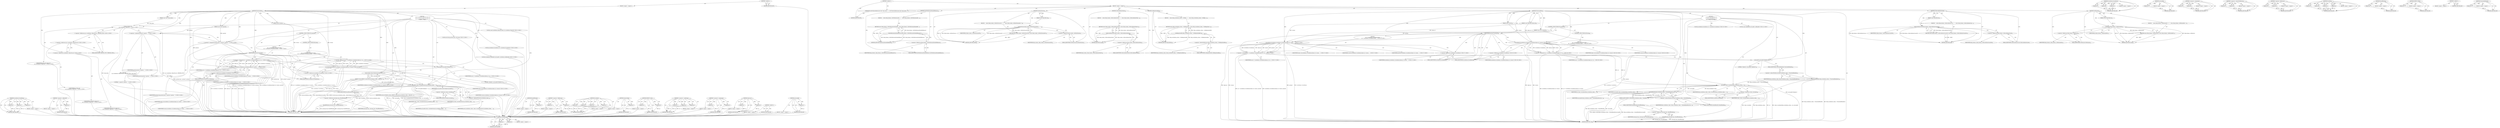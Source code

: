 digraph "ClearAckedHandles" {
vulnerable_128 [label=<(METHOD,invalidation.Invalidation)>];
vulnerable_129 [label=<(PARAM,p1)>];
vulnerable_130 [label=<(PARAM,p2)>];
vulnerable_131 [label=<(PARAM,p3)>];
vulnerable_132 [label=<(BLOCK,&lt;empty&gt;,&lt;empty&gt;)>];
vulnerable_133 [label=<(METHOD_RETURN,ANY)>];
vulnerable_154 [label=<(METHOD,&lt;operator&gt;.addressOf)>];
vulnerable_155 [label=<(PARAM,p1)>];
vulnerable_156 [label=<(BLOCK,&lt;empty&gt;,&lt;empty&gt;)>];
vulnerable_157 [label=<(METHOD_RETURN,ANY)>];
vulnerable_6 [label=<(METHOD,&lt;global&gt;)<SUB>1</SUB>>];
vulnerable_7 [label=<(BLOCK,&lt;empty&gt;,&lt;empty&gt;)<SUB>1</SUB>>];
vulnerable_8 [label=<(METHOD,FireInvalidate)<SUB>1</SUB>>];
vulnerable_9 [label=<(PARAM,const char* type_name)<SUB>1</SUB>>];
vulnerable_10 [label=<(PARAM,int64 version)<SUB>2</SUB>>];
vulnerable_11 [label=<(PARAM,const char* payload)<SUB>2</SUB>>];
vulnerable_12 [label="<(BLOCK,{
    const invalidation::ObjectId object_id(
 ...,{
    const invalidation::ObjectId object_id(
 ...)<SUB>2</SUB>>"];
vulnerable_13 [label="<(LOCAL,const invalidation.ObjectId object_id: invalidation.ObjectId)<SUB>3</SUB>>"];
vulnerable_14 [label="<(object_id,object_id(
        ipc::invalidation::ObjectSou...)<SUB>3</SUB>>"];
vulnerable_15 [label="<(&lt;operator&gt;.fieldAccess,ipc::invalidation::ObjectSource::CHROME_SYNC)<SUB>4</SUB>>"];
vulnerable_16 [label="<(&lt;operator&gt;.fieldAccess,ipc::invalidation::ObjectSource)<SUB>4</SUB>>"];
vulnerable_17 [label="<(IDENTIFIER,ipc,object_id(
        ipc::invalidation::ObjectSou...)<SUB>4</SUB>>"];
vulnerable_18 [label="<(&lt;operator&gt;.fieldAccess,invalidation::ObjectSource)<SUB>4</SUB>>"];
vulnerable_19 [label="<(IDENTIFIER,invalidation,object_id(
        ipc::invalidation::ObjectSou...)<SUB>4</SUB>>"];
vulnerable_20 [label="<(IDENTIFIER,ObjectSource,object_id(
        ipc::invalidation::ObjectSou...)<SUB>4</SUB>>"];
vulnerable_21 [label=<(FIELD_IDENTIFIER,CHROME_SYNC,CHROME_SYNC)<SUB>4</SUB>>];
vulnerable_22 [label="<(IDENTIFIER,type_name,object_id(
        ipc::invalidation::ObjectSou...)<SUB>4</SUB>>"];
vulnerable_23 [label="<(LOCAL,std.string payload_tmp: std.string)<SUB>5</SUB>>"];
vulnerable_24 [label="<(&lt;operator&gt;.assignment,payload_tmp = payload ? payload : &quot;&quot;)<SUB>5</SUB>>"];
vulnerable_25 [label="<(IDENTIFIER,payload_tmp,payload_tmp = payload ? payload : &quot;&quot;)<SUB>5</SUB>>"];
vulnerable_26 [label="<(&lt;operator&gt;.conditional,payload ? payload : &quot;&quot;)<SUB>5</SUB>>"];
vulnerable_27 [label="<(IDENTIFIER,payload,payload ? payload : &quot;&quot;)<SUB>5</SUB>>"];
vulnerable_28 [label="<(IDENTIFIER,payload,payload ? payload : &quot;&quot;)<SUB>5</SUB>>"];
vulnerable_29 [label="<(LITERAL,&quot;&quot;,payload ? payload : &quot;&quot;)<SUB>5</SUB>>"];
vulnerable_30 [label="<(LOCAL,invalidation.Invalidation inv: invalidation.Invalidation)<SUB>6</SUB>>"];
vulnerable_31 [label=<(CONTROL_STRUCTURE,IF,if (payload))<SUB>7</SUB>>];
vulnerable_32 [label=<(IDENTIFIER,payload,if (payload))<SUB>7</SUB>>];
vulnerable_33 [label="<(BLOCK,{
       inv = invalidation::Invalidation(objec...,{
       inv = invalidation::Invalidation(objec...)<SUB>7</SUB>>"];
vulnerable_34 [label="<(&lt;operator&gt;.assignment,inv = invalidation::Invalidation(object_id, ver...)<SUB>8</SUB>>"];
vulnerable_35 [label="<(IDENTIFIER,inv,inv = invalidation::Invalidation(object_id, ver...)<SUB>8</SUB>>"];
vulnerable_36 [label="<(invalidation.Invalidation,invalidation::Invalidation(object_id, version, ...)<SUB>8</SUB>>"];
vulnerable_37 [label="<(&lt;operator&gt;.fieldAccess,invalidation::Invalidation)<SUB>8</SUB>>"];
vulnerable_38 [label="<(IDENTIFIER,invalidation,invalidation::Invalidation(object_id, version, ...)<SUB>8</SUB>>"];
vulnerable_39 [label=<(FIELD_IDENTIFIER,Invalidation,Invalidation)<SUB>8</SUB>>];
vulnerable_40 [label="<(IDENTIFIER,object_id,invalidation::Invalidation(object_id, version, ...)<SUB>8</SUB>>"];
vulnerable_41 [label="<(IDENTIFIER,version,invalidation::Invalidation(object_id, version, ...)<SUB>8</SUB>>"];
vulnerable_42 [label="<(IDENTIFIER,payload,invalidation::Invalidation(object_id, version, ...)<SUB>8</SUB>>"];
vulnerable_43 [label=<(CONTROL_STRUCTURE,ELSE,else)<SUB>9</SUB>>];
vulnerable_44 [label="<(BLOCK,{
       inv = invalidation::Invalidation(objec...,{
       inv = invalidation::Invalidation(objec...)<SUB>9</SUB>>"];
vulnerable_45 [label="<(&lt;operator&gt;.assignment,inv = invalidation::Invalidation(object_id, ver...)<SUB>10</SUB>>"];
vulnerable_46 [label="<(IDENTIFIER,inv,inv = invalidation::Invalidation(object_id, ver...)<SUB>10</SUB>>"];
vulnerable_47 [label="<(invalidation.Invalidation,invalidation::Invalidation(object_id, version))<SUB>10</SUB>>"];
vulnerable_48 [label="<(&lt;operator&gt;.fieldAccess,invalidation::Invalidation)<SUB>10</SUB>>"];
vulnerable_49 [label="<(IDENTIFIER,invalidation,invalidation::Invalidation(object_id, version))<SUB>10</SUB>>"];
vulnerable_50 [label=<(FIELD_IDENTIFIER,Invalidation,Invalidation)<SUB>10</SUB>>];
vulnerable_51 [label="<(IDENTIFIER,object_id,invalidation::Invalidation(object_id, version))<SUB>10</SUB>>"];
vulnerable_52 [label="<(IDENTIFIER,version,invalidation::Invalidation(object_id, version))<SUB>10</SUB>>"];
vulnerable_53 [label="<(LOCAL,invalidation.AckHandle ack_handle: invalidation.AckHandle)<SUB>12</SUB>>"];
vulnerable_54 [label=<(ack_handle,ack_handle(&quot;fakedata&quot;))<SUB>12</SUB>>];
vulnerable_55 [label=<(LITERAL,&quot;fakedata&quot;,ack_handle(&quot;fakedata&quot;))<SUB>12</SUB>>];
vulnerable_56 [label=<(EXPECT_CALL,EXPECT_CALL(mock_invalidation_client_, Acknowle...)<SUB>13</SUB>>];
vulnerable_57 [label=<(IDENTIFIER,mock_invalidation_client_,EXPECT_CALL(mock_invalidation_client_, Acknowle...)<SUB>13</SUB>>];
vulnerable_58 [label=<(Acknowledge,Acknowledge(ack_handle))<SUB>13</SUB>>];
vulnerable_59 [label=<(IDENTIFIER,ack_handle,Acknowledge(ack_handle))<SUB>13</SUB>>];
vulnerable_60 [label=<(Invalidate,client_.Invalidate(&amp;mock_invalidation_client_, ...)<SUB>14</SUB>>];
vulnerable_61 [label=<(&lt;operator&gt;.fieldAccess,client_.Invalidate)<SUB>14</SUB>>];
vulnerable_62 [label=<(IDENTIFIER,client_,client_.Invalidate(&amp;mock_invalidation_client_, ...)<SUB>14</SUB>>];
vulnerable_63 [label=<(FIELD_IDENTIFIER,Invalidate,Invalidate)<SUB>14</SUB>>];
vulnerable_64 [label=<(&lt;operator&gt;.addressOf,&amp;mock_invalidation_client_)<SUB>14</SUB>>];
vulnerable_65 [label=<(IDENTIFIER,mock_invalidation_client_,client_.Invalidate(&amp;mock_invalidation_client_, ...)<SUB>14</SUB>>];
vulnerable_66 [label=<(IDENTIFIER,inv,client_.Invalidate(&amp;mock_invalidation_client_, ...)<SUB>14</SUB>>];
vulnerable_67 [label=<(IDENTIFIER,ack_handle,client_.Invalidate(&amp;mock_invalidation_client_, ...)<SUB>14</SUB>>];
vulnerable_68 [label=<(RunAllPending,message_loop_.RunAllPending())<SUB>15</SUB>>];
vulnerable_69 [label=<(&lt;operator&gt;.fieldAccess,message_loop_.RunAllPending)<SUB>15</SUB>>];
vulnerable_70 [label=<(IDENTIFIER,message_loop_,message_loop_.RunAllPending())<SUB>15</SUB>>];
vulnerable_71 [label=<(FIELD_IDENTIFIER,RunAllPending,RunAllPending)<SUB>15</SUB>>];
vulnerable_72 [label=<(METHOD_RETURN,void)<SUB>1</SUB>>];
vulnerable_74 [label=<(METHOD_RETURN,ANY)<SUB>1</SUB>>];
vulnerable_158 [label=<(METHOD,RunAllPending)>];
vulnerable_159 [label=<(PARAM,p1)>];
vulnerable_160 [label=<(BLOCK,&lt;empty&gt;,&lt;empty&gt;)>];
vulnerable_161 [label=<(METHOD_RETURN,ANY)>];
vulnerable_112 [label=<(METHOD,&lt;operator&gt;.fieldAccess)>];
vulnerable_113 [label=<(PARAM,p1)>];
vulnerable_114 [label=<(PARAM,p2)>];
vulnerable_115 [label=<(BLOCK,&lt;empty&gt;,&lt;empty&gt;)>];
vulnerable_116 [label=<(METHOD_RETURN,ANY)>];
vulnerable_147 [label=<(METHOD,Invalidate)>];
vulnerable_148 [label=<(PARAM,p1)>];
vulnerable_149 [label=<(PARAM,p2)>];
vulnerable_150 [label=<(PARAM,p3)>];
vulnerable_151 [label=<(PARAM,p4)>];
vulnerable_152 [label=<(BLOCK,&lt;empty&gt;,&lt;empty&gt;)>];
vulnerable_153 [label=<(METHOD_RETURN,ANY)>];
vulnerable_143 [label=<(METHOD,Acknowledge)>];
vulnerable_144 [label=<(PARAM,p1)>];
vulnerable_145 [label=<(BLOCK,&lt;empty&gt;,&lt;empty&gt;)>];
vulnerable_146 [label=<(METHOD_RETURN,ANY)>];
vulnerable_138 [label=<(METHOD,EXPECT_CALL)>];
vulnerable_139 [label=<(PARAM,p1)>];
vulnerable_140 [label=<(PARAM,p2)>];
vulnerable_141 [label=<(BLOCK,&lt;empty&gt;,&lt;empty&gt;)>];
vulnerable_142 [label=<(METHOD_RETURN,ANY)>];
vulnerable_122 [label=<(METHOD,&lt;operator&gt;.conditional)>];
vulnerable_123 [label=<(PARAM,p1)>];
vulnerable_124 [label=<(PARAM,p2)>];
vulnerable_125 [label=<(PARAM,p3)>];
vulnerable_126 [label=<(BLOCK,&lt;empty&gt;,&lt;empty&gt;)>];
vulnerable_127 [label=<(METHOD_RETURN,ANY)>];
vulnerable_117 [label=<(METHOD,&lt;operator&gt;.assignment)>];
vulnerable_118 [label=<(PARAM,p1)>];
vulnerable_119 [label=<(PARAM,p2)>];
vulnerable_120 [label=<(BLOCK,&lt;empty&gt;,&lt;empty&gt;)>];
vulnerable_121 [label=<(METHOD_RETURN,ANY)>];
vulnerable_107 [label=<(METHOD,object_id)>];
vulnerable_108 [label=<(PARAM,p1)>];
vulnerable_109 [label=<(PARAM,p2)>];
vulnerable_110 [label=<(BLOCK,&lt;empty&gt;,&lt;empty&gt;)>];
vulnerable_111 [label=<(METHOD_RETURN,ANY)>];
vulnerable_101 [label=<(METHOD,&lt;global&gt;)<SUB>1</SUB>>];
vulnerable_102 [label=<(BLOCK,&lt;empty&gt;,&lt;empty&gt;)>];
vulnerable_103 [label=<(METHOD_RETURN,ANY)>];
vulnerable_134 [label=<(METHOD,ack_handle)>];
vulnerable_135 [label=<(PARAM,p1)>];
vulnerable_136 [label=<(BLOCK,&lt;empty&gt;,&lt;empty&gt;)>];
vulnerable_137 [label=<(METHOD_RETURN,ANY)>];
fixed_196 [label=<(METHOD,IsAckedHandle)>];
fixed_197 [label=<(PARAM,p1)>];
fixed_198 [label=<(PARAM,p2)>];
fixed_199 [label=<(BLOCK,&lt;empty&gt;,&lt;empty&gt;)>];
fixed_200 [label=<(METHOD_RETURN,ANY)>];
fixed_69 [label=<(METHOD,FireInvalidate)<SUB>33</SUB>>];
fixed_70 [label=<(PARAM,const ObjectId&amp; object_id)<SUB>33</SUB>>];
fixed_71 [label=<(PARAM,int64 version)<SUB>34</SUB>>];
fixed_72 [label=<(PARAM,const char* payload)<SUB>34</SUB>>];
fixed_73 [label="<(BLOCK,{
     invalidation::Invalidation inv;
     if ...,{
     invalidation::Invalidation inv;
     if ...)<SUB>34</SUB>>"];
fixed_74 [label="<(LOCAL,invalidation.Invalidation inv: invalidation.Invalidation)<SUB>35</SUB>>"];
fixed_75 [label=<(CONTROL_STRUCTURE,IF,if (payload))<SUB>36</SUB>>];
fixed_76 [label=<(IDENTIFIER,payload,if (payload))<SUB>36</SUB>>];
fixed_77 [label="<(BLOCK,{
       inv = invalidation::Invalidation(objec...,{
       inv = invalidation::Invalidation(objec...)<SUB>36</SUB>>"];
fixed_78 [label="<(&lt;operator&gt;.assignment,inv = invalidation::Invalidation(object_id, ver...)<SUB>37</SUB>>"];
fixed_79 [label="<(IDENTIFIER,inv,inv = invalidation::Invalidation(object_id, ver...)<SUB>37</SUB>>"];
fixed_80 [label="<(invalidation.Invalidation,invalidation::Invalidation(object_id, version, ...)<SUB>37</SUB>>"];
fixed_81 [label="<(&lt;operator&gt;.fieldAccess,invalidation::Invalidation)<SUB>37</SUB>>"];
fixed_82 [label="<(IDENTIFIER,invalidation,invalidation::Invalidation(object_id, version, ...)<SUB>37</SUB>>"];
fixed_83 [label=<(FIELD_IDENTIFIER,Invalidation,Invalidation)<SUB>37</SUB>>];
fixed_84 [label="<(IDENTIFIER,object_id,invalidation::Invalidation(object_id, version, ...)<SUB>37</SUB>>"];
fixed_85 [label="<(IDENTIFIER,version,invalidation::Invalidation(object_id, version, ...)<SUB>37</SUB>>"];
fixed_86 [label="<(IDENTIFIER,payload,invalidation::Invalidation(object_id, version, ...)<SUB>37</SUB>>"];
fixed_87 [label=<(CONTROL_STRUCTURE,ELSE,else)<SUB>38</SUB>>];
fixed_88 [label="<(BLOCK,{
       inv = invalidation::Invalidation(objec...,{
       inv = invalidation::Invalidation(objec...)<SUB>38</SUB>>"];
fixed_89 [label="<(&lt;operator&gt;.assignment,inv = invalidation::Invalidation(object_id, ver...)<SUB>39</SUB>>"];
fixed_90 [label="<(IDENTIFIER,inv,inv = invalidation::Invalidation(object_id, ver...)<SUB>39</SUB>>"];
fixed_91 [label="<(invalidation.Invalidation,invalidation::Invalidation(object_id, version))<SUB>39</SUB>>"];
fixed_92 [label="<(&lt;operator&gt;.fieldAccess,invalidation::Invalidation)<SUB>39</SUB>>"];
fixed_93 [label="<(IDENTIFIER,invalidation,invalidation::Invalidation(object_id, version))<SUB>39</SUB>>"];
fixed_94 [label=<(FIELD_IDENTIFIER,Invalidation,Invalidation)<SUB>39</SUB>>];
fixed_95 [label="<(IDENTIFIER,object_id,invalidation::Invalidation(object_id, version))<SUB>39</SUB>>"];
fixed_96 [label="<(IDENTIFIER,version,invalidation::Invalidation(object_id, version))<SUB>39</SUB>>"];
fixed_97 [label="<(LOCAL,const AckHandle ack_handle: AckHandle)<SUB>41</SUB>>"];
fixed_98 [label=<(ack_handle,ack_handle(&quot;fakedata&quot;))<SUB>41</SUB>>];
fixed_99 [label=<(LITERAL,&quot;fakedata&quot;,ack_handle(&quot;fakedata&quot;))<SUB>41</SUB>>];
fixed_100 [label=<(ClearAckedHandles,fake_invalidation_client_-&gt;ClearAckedHandles())<SUB>42</SUB>>];
fixed_101 [label=<(&lt;operator&gt;.indirectFieldAccess,fake_invalidation_client_-&gt;ClearAckedHandles)<SUB>42</SUB>>];
fixed_102 [label=<(IDENTIFIER,fake_invalidation_client_,fake_invalidation_client_-&gt;ClearAckedHandles())<SUB>42</SUB>>];
fixed_103 [label=<(FIELD_IDENTIFIER,ClearAckedHandles,ClearAckedHandles)<SUB>42</SUB>>];
fixed_104 [label=<(Invalidate,client_.Invalidate(fake_invalidation_client_, i...)<SUB>43</SUB>>];
fixed_105 [label=<(&lt;operator&gt;.fieldAccess,client_.Invalidate)<SUB>43</SUB>>];
fixed_106 [label=<(IDENTIFIER,client_,client_.Invalidate(fake_invalidation_client_, i...)<SUB>43</SUB>>];
fixed_107 [label=<(FIELD_IDENTIFIER,Invalidate,Invalidate)<SUB>43</SUB>>];
fixed_108 [label=<(IDENTIFIER,fake_invalidation_client_,client_.Invalidate(fake_invalidation_client_, i...)<SUB>43</SUB>>];
fixed_109 [label=<(IDENTIFIER,inv,client_.Invalidate(fake_invalidation_client_, i...)<SUB>43</SUB>>];
fixed_110 [label=<(IDENTIFIER,ack_handle,client_.Invalidate(fake_invalidation_client_, i...)<SUB>43</SUB>>];
fixed_111 [label=<(EXPECT_TRUE,EXPECT_TRUE(fake_invalidation_client_-&gt;IsAckedH...)<SUB>44</SUB>>];
fixed_112 [label=<(IsAckedHandle,fake_invalidation_client_-&gt;IsAckedHandle(ack_ha...)<SUB>44</SUB>>];
fixed_113 [label=<(&lt;operator&gt;.indirectFieldAccess,fake_invalidation_client_-&gt;IsAckedHandle)<SUB>44</SUB>>];
fixed_114 [label=<(IDENTIFIER,fake_invalidation_client_,fake_invalidation_client_-&gt;IsAckedHandle(ack_ha...)<SUB>44</SUB>>];
fixed_115 [label=<(FIELD_IDENTIFIER,IsAckedHandle,IsAckedHandle)<SUB>44</SUB>>];
fixed_116 [label=<(IDENTIFIER,ack_handle,fake_invalidation_client_-&gt;IsAckedHandle(ack_ha...)<SUB>44</SUB>>];
fixed_117 [label=<(RunAllPending,message_loop_.RunAllPending())<SUB>45</SUB>>];
fixed_118 [label=<(&lt;operator&gt;.fieldAccess,message_loop_.RunAllPending)<SUB>45</SUB>>];
fixed_119 [label=<(IDENTIFIER,message_loop_,message_loop_.RunAllPending())<SUB>45</SUB>>];
fixed_120 [label=<(FIELD_IDENTIFIER,RunAllPending,RunAllPending)<SUB>45</SUB>>];
fixed_121 [label=<(METHOD_RETURN,void)<SUB>33</SUB>>];
fixed_171 [label=<(METHOD,invalidation.Invalidation)>];
fixed_172 [label=<(PARAM,p1)>];
fixed_173 [label=<(PARAM,p2)>];
fixed_174 [label=<(PARAM,p3)>];
fixed_175 [label=<(BLOCK,&lt;empty&gt;,&lt;empty&gt;)>];
fixed_176 [label=<(METHOD_RETURN,ANY)>];
fixed_6 [label=<(METHOD,&lt;global&gt;)<SUB>1</SUB>>];
fixed_7 [label=<(BLOCK,&lt;empty&gt;,&lt;empty&gt;)<SUB>1</SUB>>];
fixed_8 [label=<(UNKNOWN,void FireInvalidate(const char* type_name,
  //...,void FireInvalidate(const char* type_name,
  //...)<SUB>1</SUB>>];
fixed_9 [label=<(METHOD,GetInvalidationCount)<SUB>8</SUB>>];
fixed_10 [label=<(PARAM,const ObjectId&amp; id)<SUB>8</SUB>>];
fixed_11 [label=<(BLOCK,{
    return fake_listener_.GetInvalidationCoun...,{
    return fake_listener_.GetInvalidationCoun...)<SUB>8</SUB>>];
fixed_12 [label=<(RETURN,return fake_listener_.GetInvalidationCount(id);,return fake_listener_.GetInvalidationCount(id);)<SUB>9</SUB>>];
fixed_13 [label=<(GetInvalidationCount,fake_listener_.GetInvalidationCount(id))<SUB>9</SUB>>];
fixed_14 [label=<(&lt;operator&gt;.fieldAccess,fake_listener_.GetInvalidationCount)<SUB>9</SUB>>];
fixed_15 [label=<(IDENTIFIER,fake_listener_,fake_listener_.GetInvalidationCount(id))<SUB>9</SUB>>];
fixed_16 [label=<(FIELD_IDENTIFIER,GetInvalidationCount,GetInvalidationCount)<SUB>9</SUB>>];
fixed_17 [label=<(IDENTIFIER,id,fake_listener_.GetInvalidationCount(id))<SUB>9</SUB>>];
fixed_18 [label=<(METHOD_RETURN,int)<SUB>8</SUB>>];
fixed_20 [label=<(METHOD,GetPayload)<SUB>12</SUB>>];
fixed_21 [label=<(PARAM,const ObjectId&amp; id)<SUB>12</SUB>>];
fixed_22 [label=<(BLOCK,{
    return fake_listener_.GetPayload(id);
  },{
    return fake_listener_.GetPayload(id);
  })<SUB>12</SUB>>];
fixed_23 [label=<(RETURN,return fake_listener_.GetPayload(id);,return fake_listener_.GetPayload(id);)<SUB>13</SUB>>];
fixed_24 [label=<(GetPayload,fake_listener_.GetPayload(id))<SUB>13</SUB>>];
fixed_25 [label=<(&lt;operator&gt;.fieldAccess,fake_listener_.GetPayload)<SUB>13</SUB>>];
fixed_26 [label=<(IDENTIFIER,fake_listener_,fake_listener_.GetPayload(id))<SUB>13</SUB>>];
fixed_27 [label=<(FIELD_IDENTIFIER,GetPayload,GetPayload)<SUB>13</SUB>>];
fixed_28 [label=<(IDENTIFIER,id,fake_listener_.GetPayload(id))<SUB>13</SUB>>];
fixed_29 [label=<(METHOD_RETURN,string)<SUB>12</SUB>>];
fixed_31 [label=<(METHOD,GetNotificationsDisabledReason)<SUB>16</SUB>>];
fixed_32 [label=<(BLOCK,{
    return fake_listener_.GetNotificationsDis...,{
    return fake_listener_.GetNotificationsDis...)<SUB>16</SUB>>];
fixed_33 [label=<(RETURN,return fake_listener_.GetNotificationsDisabledR...,return fake_listener_.GetNotificationsDisabledR...)<SUB>17</SUB>>];
fixed_34 [label=<(GetNotificationsDisabledReason,fake_listener_.GetNotificationsDisabledReason())<SUB>17</SUB>>];
fixed_35 [label=<(&lt;operator&gt;.fieldAccess,fake_listener_.GetNotificationsDisabledReason)<SUB>17</SUB>>];
fixed_36 [label=<(IDENTIFIER,fake_listener_,fake_listener_.GetNotificationsDisabledReason())<SUB>17</SUB>>];
fixed_37 [label=<(FIELD_IDENTIFIER,GetNotificationsDisabledReason,GetNotificationsDisabledReason)<SUB>17</SUB>>];
fixed_38 [label=<(METHOD_RETURN,NotificationsDisabledReason)<SUB>16</SUB>>];
fixed_40 [label=<(METHOD,GetMaxVersion)<SUB>20</SUB>>];
fixed_41 [label=<(PARAM,const ObjectId&amp; id)<SUB>20</SUB>>];
fixed_42 [label=<(BLOCK,{
    return fake_tracker_.GetMaxVersion(id);
  },{
    return fake_tracker_.GetMaxVersion(id);
  })<SUB>20</SUB>>];
fixed_43 [label=<(RETURN,return fake_tracker_.GetMaxVersion(id);,return fake_tracker_.GetMaxVersion(id);)<SUB>21</SUB>>];
fixed_44 [label=<(GetMaxVersion,fake_tracker_.GetMaxVersion(id))<SUB>21</SUB>>];
fixed_45 [label=<(&lt;operator&gt;.fieldAccess,fake_tracker_.GetMaxVersion)<SUB>21</SUB>>];
fixed_46 [label=<(IDENTIFIER,fake_tracker_,fake_tracker_.GetMaxVersion(id))<SUB>21</SUB>>];
fixed_47 [label=<(FIELD_IDENTIFIER,GetMaxVersion,GetMaxVersion)<SUB>21</SUB>>];
fixed_48 [label=<(IDENTIFIER,id,fake_tracker_.GetMaxVersion(id))<SUB>21</SUB>>];
fixed_49 [label=<(METHOD_RETURN,int64)<SUB>20</SUB>>];
fixed_51 [label=<(METHOD,GetInvalidationState)<SUB>24</SUB>>];
fixed_52 [label=<(BLOCK,{
    return fake_tracker_.GetInvalidationState...,{
    return fake_tracker_.GetInvalidationState...)<SUB>24</SUB>>];
fixed_53 [label=<(RETURN,return fake_tracker_.GetInvalidationState();,return fake_tracker_.GetInvalidationState();)<SUB>25</SUB>>];
fixed_54 [label=<(GetInvalidationState,fake_tracker_.GetInvalidationState())<SUB>25</SUB>>];
fixed_55 [label=<(&lt;operator&gt;.fieldAccess,fake_tracker_.GetInvalidationState)<SUB>25</SUB>>];
fixed_56 [label=<(IDENTIFIER,fake_tracker_,fake_tracker_.GetInvalidationState())<SUB>25</SUB>>];
fixed_57 [label=<(FIELD_IDENTIFIER,GetInvalidationState,GetInvalidationState)<SUB>25</SUB>>];
fixed_58 [label=<(METHOD_RETURN,string)<SUB>24</SUB>>];
fixed_60 [label=<(METHOD,GetRegisteredIds)<SUB>28</SUB>>];
fixed_61 [label=<(BLOCK,{
    return fake_invalidation_client_-&gt;GetRegi...,{
    return fake_invalidation_client_-&gt;GetRegi...)<SUB>28</SUB>>];
fixed_62 [label=<(RETURN,return fake_invalidation_client_-&gt;GetRegistered...,return fake_invalidation_client_-&gt;GetRegistered...)<SUB>29</SUB>>];
fixed_63 [label=<(GetRegisteredIds,fake_invalidation_client_-&gt;GetRegisteredIds())<SUB>29</SUB>>];
fixed_64 [label=<(&lt;operator&gt;.indirectFieldAccess,fake_invalidation_client_-&gt;GetRegisteredIds)<SUB>29</SUB>>];
fixed_65 [label=<(IDENTIFIER,fake_invalidation_client_,fake_invalidation_client_-&gt;GetRegisteredIds())<SUB>29</SUB>>];
fixed_66 [label=<(FIELD_IDENTIFIER,GetRegisteredIds,GetRegisteredIds)<SUB>29</SUB>>];
fixed_67 [label=<(METHOD_RETURN,ObjectIdSet)<SUB>28</SUB>>];
fixed_123 [label=<(METHOD_RETURN,ANY)<SUB>1</SUB>>];
fixed_177 [label=<(METHOD,ack_handle)>];
fixed_178 [label=<(PARAM,p1)>];
fixed_179 [label=<(BLOCK,&lt;empty&gt;,&lt;empty&gt;)>];
fixed_180 [label=<(METHOD_RETURN,ANY)>];
fixed_166 [label=<(METHOD,&lt;operator&gt;.assignment)>];
fixed_167 [label=<(PARAM,p1)>];
fixed_168 [label=<(PARAM,p2)>];
fixed_169 [label=<(BLOCK,&lt;empty&gt;,&lt;empty&gt;)>];
fixed_170 [label=<(METHOD_RETURN,ANY)>];
fixed_161 [label=<(METHOD,&lt;operator&gt;.indirectFieldAccess)>];
fixed_162 [label=<(PARAM,p1)>];
fixed_163 [label=<(PARAM,p2)>];
fixed_164 [label=<(BLOCK,&lt;empty&gt;,&lt;empty&gt;)>];
fixed_165 [label=<(METHOD_RETURN,ANY)>];
fixed_156 [label=<(METHOD,&lt;operator&gt;.fieldAccess)>];
fixed_157 [label=<(PARAM,p1)>];
fixed_158 [label=<(PARAM,p2)>];
fixed_159 [label=<(BLOCK,&lt;empty&gt;,&lt;empty&gt;)>];
fixed_160 [label=<(METHOD_RETURN,ANY)>];
fixed_185 [label=<(METHOD,Invalidate)>];
fixed_186 [label=<(PARAM,p1)>];
fixed_187 [label=<(PARAM,p2)>];
fixed_188 [label=<(PARAM,p3)>];
fixed_189 [label=<(PARAM,p4)>];
fixed_190 [label=<(BLOCK,&lt;empty&gt;,&lt;empty&gt;)>];
fixed_191 [label=<(METHOD_RETURN,ANY)>];
fixed_201 [label=<(METHOD,RunAllPending)>];
fixed_202 [label=<(PARAM,p1)>];
fixed_203 [label=<(BLOCK,&lt;empty&gt;,&lt;empty&gt;)>];
fixed_204 [label=<(METHOD_RETURN,ANY)>];
fixed_192 [label=<(METHOD,EXPECT_TRUE)>];
fixed_193 [label=<(PARAM,p1)>];
fixed_194 [label=<(BLOCK,&lt;empty&gt;,&lt;empty&gt;)>];
fixed_195 [label=<(METHOD_RETURN,ANY)>];
fixed_150 [label=<(METHOD,&lt;global&gt;)<SUB>1</SUB>>];
fixed_151 [label=<(BLOCK,&lt;empty&gt;,&lt;empty&gt;)>];
fixed_152 [label=<(METHOD_RETURN,ANY)>];
fixed_181 [label=<(METHOD,ClearAckedHandles)>];
fixed_182 [label=<(PARAM,p1)>];
fixed_183 [label=<(BLOCK,&lt;empty&gt;,&lt;empty&gt;)>];
fixed_184 [label=<(METHOD_RETURN,ANY)>];
vulnerable_128 -> vulnerable_129  [key=0, label="AST: "];
vulnerable_128 -> vulnerable_129  [key=1, label="DDG: "];
vulnerable_128 -> vulnerable_132  [key=0, label="AST: "];
vulnerable_128 -> vulnerable_130  [key=0, label="AST: "];
vulnerable_128 -> vulnerable_130  [key=1, label="DDG: "];
vulnerable_128 -> vulnerable_133  [key=0, label="AST: "];
vulnerable_128 -> vulnerable_133  [key=1, label="CFG: "];
vulnerable_128 -> vulnerable_131  [key=0, label="AST: "];
vulnerable_128 -> vulnerable_131  [key=1, label="DDG: "];
vulnerable_129 -> vulnerable_133  [key=0, label="DDG: p1"];
vulnerable_130 -> vulnerable_133  [key=0, label="DDG: p2"];
vulnerable_131 -> vulnerable_133  [key=0, label="DDG: p3"];
vulnerable_132 -> fixed_196  [key=0];
vulnerable_133 -> fixed_196  [key=0];
vulnerable_154 -> vulnerable_155  [key=0, label="AST: "];
vulnerable_154 -> vulnerable_155  [key=1, label="DDG: "];
vulnerable_154 -> vulnerable_156  [key=0, label="AST: "];
vulnerable_154 -> vulnerable_157  [key=0, label="AST: "];
vulnerable_154 -> vulnerable_157  [key=1, label="CFG: "];
vulnerable_155 -> vulnerable_157  [key=0, label="DDG: p1"];
vulnerable_156 -> fixed_196  [key=0];
vulnerable_157 -> fixed_196  [key=0];
vulnerable_6 -> vulnerable_7  [key=0, label="AST: "];
vulnerable_6 -> vulnerable_74  [key=0, label="AST: "];
vulnerable_6 -> vulnerable_74  [key=1, label="CFG: "];
vulnerable_7 -> vulnerable_8  [key=0, label="AST: "];
vulnerable_8 -> vulnerable_9  [key=0, label="AST: "];
vulnerable_8 -> vulnerable_9  [key=1, label="DDG: "];
vulnerable_8 -> vulnerable_10  [key=0, label="AST: "];
vulnerable_8 -> vulnerable_10  [key=1, label="DDG: "];
vulnerable_8 -> vulnerable_11  [key=0, label="AST: "];
vulnerable_8 -> vulnerable_11  [key=1, label="DDG: "];
vulnerable_8 -> vulnerable_12  [key=0, label="AST: "];
vulnerable_8 -> vulnerable_72  [key=0, label="AST: "];
vulnerable_8 -> vulnerable_18  [key=0, label="CFG: "];
vulnerable_8 -> vulnerable_24  [key=0, label="DDG: "];
vulnerable_8 -> vulnerable_14  [key=0, label="DDG: "];
vulnerable_8 -> vulnerable_32  [key=0, label="DDG: "];
vulnerable_8 -> vulnerable_54  [key=0, label="DDG: "];
vulnerable_8 -> vulnerable_56  [key=0, label="DDG: "];
vulnerable_8 -> vulnerable_60  [key=0, label="DDG: "];
vulnerable_8 -> vulnerable_26  [key=0, label="DDG: "];
vulnerable_8 -> vulnerable_58  [key=0, label="DDG: "];
vulnerable_8 -> vulnerable_36  [key=0, label="DDG: "];
vulnerable_8 -> vulnerable_47  [key=0, label="DDG: "];
vulnerable_9 -> vulnerable_14  [key=0, label="DDG: type_name"];
vulnerable_10 -> vulnerable_36  [key=0, label="DDG: version"];
vulnerable_10 -> vulnerable_47  [key=0, label="DDG: version"];
vulnerable_11 -> vulnerable_24  [key=0, label="DDG: payload"];
vulnerable_11 -> vulnerable_26  [key=0, label="DDG: payload"];
vulnerable_11 -> vulnerable_36  [key=0, label="DDG: payload"];
vulnerable_12 -> vulnerable_13  [key=0, label="AST: "];
vulnerable_12 -> vulnerable_14  [key=0, label="AST: "];
vulnerable_12 -> vulnerable_23  [key=0, label="AST: "];
vulnerable_12 -> vulnerable_24  [key=0, label="AST: "];
vulnerable_12 -> vulnerable_30  [key=0, label="AST: "];
vulnerable_12 -> vulnerable_31  [key=0, label="AST: "];
vulnerable_12 -> vulnerable_53  [key=0, label="AST: "];
vulnerable_12 -> vulnerable_54  [key=0, label="AST: "];
vulnerable_12 -> vulnerable_56  [key=0, label="AST: "];
vulnerable_12 -> vulnerable_60  [key=0, label="AST: "];
vulnerable_12 -> vulnerable_68  [key=0, label="AST: "];
vulnerable_13 -> fixed_196  [key=0];
vulnerable_14 -> vulnerable_15  [key=0, label="AST: "];
vulnerable_14 -> vulnerable_22  [key=0, label="AST: "];
vulnerable_14 -> vulnerable_26  [key=0, label="CFG: "];
vulnerable_14 -> vulnerable_72  [key=0, label="DDG: ipc::invalidation::ObjectSource::CHROME_SYNC"];
vulnerable_14 -> vulnerable_72  [key=1, label="DDG: type_name"];
vulnerable_14 -> vulnerable_72  [key=2, label="DDG: object_id(
        ipc::invalidation::ObjectSource::CHROME_SYNC, type_name)"];
vulnerable_15 -> vulnerable_16  [key=0, label="AST: "];
vulnerable_15 -> vulnerable_21  [key=0, label="AST: "];
vulnerable_15 -> vulnerable_14  [key=0, label="CFG: "];
vulnerable_16 -> vulnerable_17  [key=0, label="AST: "];
vulnerable_16 -> vulnerable_18  [key=0, label="AST: "];
vulnerable_16 -> vulnerable_21  [key=0, label="CFG: "];
vulnerable_17 -> fixed_196  [key=0];
vulnerable_18 -> vulnerable_19  [key=0, label="AST: "];
vulnerable_18 -> vulnerable_20  [key=0, label="AST: "];
vulnerable_18 -> vulnerable_16  [key=0, label="CFG: "];
vulnerable_19 -> fixed_196  [key=0];
vulnerable_20 -> fixed_196  [key=0];
vulnerable_21 -> vulnerable_15  [key=0, label="CFG: "];
vulnerable_22 -> fixed_196  [key=0];
vulnerable_23 -> fixed_196  [key=0];
vulnerable_24 -> vulnerable_25  [key=0, label="AST: "];
vulnerable_24 -> vulnerable_26  [key=0, label="AST: "];
vulnerable_24 -> vulnerable_32  [key=0, label="CFG: "];
vulnerable_24 -> vulnerable_72  [key=0, label="DDG: payload_tmp"];
vulnerable_24 -> vulnerable_72  [key=1, label="DDG: payload ? payload : &quot;&quot;"];
vulnerable_24 -> vulnerable_72  [key=2, label="DDG: payload_tmp = payload ? payload : &quot;&quot;"];
vulnerable_25 -> fixed_196  [key=0];
vulnerable_26 -> vulnerable_27  [key=0, label="AST: "];
vulnerable_26 -> vulnerable_28  [key=0, label="AST: "];
vulnerable_26 -> vulnerable_29  [key=0, label="AST: "];
vulnerable_26 -> vulnerable_24  [key=0, label="CFG: "];
vulnerable_26 -> vulnerable_72  [key=0, label="DDG: payload"];
vulnerable_27 -> fixed_196  [key=0];
vulnerable_28 -> fixed_196  [key=0];
vulnerable_29 -> fixed_196  [key=0];
vulnerable_30 -> fixed_196  [key=0];
vulnerable_31 -> vulnerable_32  [key=0, label="AST: "];
vulnerable_31 -> vulnerable_33  [key=0, label="AST: "];
vulnerable_31 -> vulnerable_43  [key=0, label="AST: "];
vulnerable_32 -> vulnerable_39  [key=0, label="CFG: "];
vulnerable_32 -> vulnerable_39  [key=1, label="CDG: "];
vulnerable_32 -> vulnerable_50  [key=0, label="CFG: "];
vulnerable_32 -> vulnerable_50  [key=1, label="CDG: "];
vulnerable_32 -> vulnerable_47  [key=0, label="CDG: "];
vulnerable_32 -> vulnerable_34  [key=0, label="CDG: "];
vulnerable_32 -> vulnerable_48  [key=0, label="CDG: "];
vulnerable_32 -> vulnerable_36  [key=0, label="CDG: "];
vulnerable_32 -> vulnerable_37  [key=0, label="CDG: "];
vulnerable_32 -> vulnerable_45  [key=0, label="CDG: "];
vulnerable_33 -> vulnerable_34  [key=0, label="AST: "];
vulnerable_34 -> vulnerable_35  [key=0, label="AST: "];
vulnerable_34 -> vulnerable_36  [key=0, label="AST: "];
vulnerable_34 -> vulnerable_54  [key=0, label="CFG: "];
vulnerable_34 -> vulnerable_72  [key=0, label="DDG: invalidation::Invalidation(object_id, version, payload)"];
vulnerable_34 -> vulnerable_72  [key=1, label="DDG: inv = invalidation::Invalidation(object_id, version, payload)"];
vulnerable_34 -> vulnerable_60  [key=0, label="DDG: inv"];
vulnerable_35 -> fixed_196  [key=0];
vulnerable_36 -> vulnerable_37  [key=0, label="AST: "];
vulnerable_36 -> vulnerable_40  [key=0, label="AST: "];
vulnerable_36 -> vulnerable_41  [key=0, label="AST: "];
vulnerable_36 -> vulnerable_42  [key=0, label="AST: "];
vulnerable_36 -> vulnerable_34  [key=0, label="CFG: "];
vulnerable_36 -> vulnerable_34  [key=1, label="DDG: invalidation::Invalidation"];
vulnerable_36 -> vulnerable_34  [key=2, label="DDG: object_id"];
vulnerable_36 -> vulnerable_34  [key=3, label="DDG: version"];
vulnerable_36 -> vulnerable_34  [key=4, label="DDG: payload"];
vulnerable_36 -> vulnerable_72  [key=0, label="DDG: invalidation::Invalidation"];
vulnerable_36 -> vulnerable_72  [key=1, label="DDG: object_id"];
vulnerable_36 -> vulnerable_72  [key=2, label="DDG: version"];
vulnerable_36 -> vulnerable_72  [key=3, label="DDG: payload"];
vulnerable_37 -> vulnerable_38  [key=0, label="AST: "];
vulnerable_37 -> vulnerable_39  [key=0, label="AST: "];
vulnerable_37 -> vulnerable_36  [key=0, label="CFG: "];
vulnerable_38 -> fixed_196  [key=0];
vulnerable_39 -> vulnerable_37  [key=0, label="CFG: "];
vulnerable_40 -> fixed_196  [key=0];
vulnerable_41 -> fixed_196  [key=0];
vulnerable_42 -> fixed_196  [key=0];
vulnerable_43 -> vulnerable_44  [key=0, label="AST: "];
vulnerable_44 -> vulnerable_45  [key=0, label="AST: "];
vulnerable_45 -> vulnerable_46  [key=0, label="AST: "];
vulnerable_45 -> vulnerable_47  [key=0, label="AST: "];
vulnerable_45 -> vulnerable_54  [key=0, label="CFG: "];
vulnerable_45 -> vulnerable_72  [key=0, label="DDG: invalidation::Invalidation(object_id, version)"];
vulnerable_45 -> vulnerable_72  [key=1, label="DDG: inv = invalidation::Invalidation(object_id, version)"];
vulnerable_45 -> vulnerable_60  [key=0, label="DDG: inv"];
vulnerable_46 -> fixed_196  [key=0];
vulnerable_47 -> vulnerable_48  [key=0, label="AST: "];
vulnerable_47 -> vulnerable_51  [key=0, label="AST: "];
vulnerable_47 -> vulnerable_52  [key=0, label="AST: "];
vulnerable_47 -> vulnerable_45  [key=0, label="CFG: "];
vulnerable_47 -> vulnerable_45  [key=1, label="DDG: invalidation::Invalidation"];
vulnerable_47 -> vulnerable_45  [key=2, label="DDG: object_id"];
vulnerable_47 -> vulnerable_45  [key=3, label="DDG: version"];
vulnerable_47 -> vulnerable_72  [key=0, label="DDG: invalidation::Invalidation"];
vulnerable_47 -> vulnerable_72  [key=1, label="DDG: object_id"];
vulnerable_47 -> vulnerable_72  [key=2, label="DDG: version"];
vulnerable_48 -> vulnerable_49  [key=0, label="AST: "];
vulnerable_48 -> vulnerable_50  [key=0, label="AST: "];
vulnerable_48 -> vulnerable_47  [key=0, label="CFG: "];
vulnerable_49 -> fixed_196  [key=0];
vulnerable_50 -> vulnerable_48  [key=0, label="CFG: "];
vulnerable_51 -> fixed_196  [key=0];
vulnerable_52 -> fixed_196  [key=0];
vulnerable_53 -> fixed_196  [key=0];
vulnerable_54 -> vulnerable_55  [key=0, label="AST: "];
vulnerable_54 -> vulnerable_58  [key=0, label="CFG: "];
vulnerable_54 -> vulnerable_72  [key=0, label="DDG: ack_handle(&quot;fakedata&quot;)"];
vulnerable_55 -> fixed_196  [key=0];
vulnerable_56 -> vulnerable_57  [key=0, label="AST: "];
vulnerable_56 -> vulnerable_58  [key=0, label="AST: "];
vulnerable_56 -> vulnerable_63  [key=0, label="CFG: "];
vulnerable_56 -> vulnerable_72  [key=0, label="DDG: mock_invalidation_client_"];
vulnerable_56 -> vulnerable_72  [key=1, label="DDG: Acknowledge(ack_handle)"];
vulnerable_56 -> vulnerable_72  [key=2, label="DDG: EXPECT_CALL(mock_invalidation_client_, Acknowledge(ack_handle))"];
vulnerable_56 -> vulnerable_60  [key=0, label="DDG: mock_invalidation_client_"];
vulnerable_57 -> fixed_196  [key=0];
vulnerable_58 -> vulnerable_59  [key=0, label="AST: "];
vulnerable_58 -> vulnerable_56  [key=0, label="CFG: "];
vulnerable_58 -> vulnerable_56  [key=1, label="DDG: ack_handle"];
vulnerable_58 -> vulnerable_60  [key=0, label="DDG: ack_handle"];
vulnerable_59 -> fixed_196  [key=0];
vulnerable_60 -> vulnerable_61  [key=0, label="AST: "];
vulnerable_60 -> vulnerable_64  [key=0, label="AST: "];
vulnerable_60 -> vulnerable_66  [key=0, label="AST: "];
vulnerable_60 -> vulnerable_67  [key=0, label="AST: "];
vulnerable_60 -> vulnerable_71  [key=0, label="CFG: "];
vulnerable_60 -> vulnerable_72  [key=0, label="DDG: client_.Invalidate"];
vulnerable_60 -> vulnerable_72  [key=1, label="DDG: &amp;mock_invalidation_client_"];
vulnerable_60 -> vulnerable_72  [key=2, label="DDG: inv"];
vulnerable_60 -> vulnerable_72  [key=3, label="DDG: ack_handle"];
vulnerable_60 -> vulnerable_72  [key=4, label="DDG: client_.Invalidate(&amp;mock_invalidation_client_, inv, ack_handle)"];
vulnerable_61 -> vulnerable_62  [key=0, label="AST: "];
vulnerable_61 -> vulnerable_63  [key=0, label="AST: "];
vulnerable_61 -> vulnerable_64  [key=0, label="CFG: "];
vulnerable_62 -> fixed_196  [key=0];
vulnerable_63 -> vulnerable_61  [key=0, label="CFG: "];
vulnerable_64 -> vulnerable_65  [key=0, label="AST: "];
vulnerable_64 -> vulnerable_60  [key=0, label="CFG: "];
vulnerable_65 -> fixed_196  [key=0];
vulnerable_66 -> fixed_196  [key=0];
vulnerable_67 -> fixed_196  [key=0];
vulnerable_68 -> vulnerable_69  [key=0, label="AST: "];
vulnerable_68 -> vulnerable_72  [key=0, label="CFG: "];
vulnerable_68 -> vulnerable_72  [key=1, label="DDG: message_loop_.RunAllPending"];
vulnerable_68 -> vulnerable_72  [key=2, label="DDG: message_loop_.RunAllPending()"];
vulnerable_69 -> vulnerable_70  [key=0, label="AST: "];
vulnerable_69 -> vulnerable_71  [key=0, label="AST: "];
vulnerable_69 -> vulnerable_68  [key=0, label="CFG: "];
vulnerable_70 -> fixed_196  [key=0];
vulnerable_71 -> vulnerable_69  [key=0, label="CFG: "];
vulnerable_72 -> fixed_196  [key=0];
vulnerable_74 -> fixed_196  [key=0];
vulnerable_158 -> vulnerable_159  [key=0, label="AST: "];
vulnerable_158 -> vulnerable_159  [key=1, label="DDG: "];
vulnerable_158 -> vulnerable_160  [key=0, label="AST: "];
vulnerable_158 -> vulnerable_161  [key=0, label="AST: "];
vulnerable_158 -> vulnerable_161  [key=1, label="CFG: "];
vulnerable_159 -> vulnerable_161  [key=0, label="DDG: p1"];
vulnerable_160 -> fixed_196  [key=0];
vulnerable_161 -> fixed_196  [key=0];
vulnerable_112 -> vulnerable_113  [key=0, label="AST: "];
vulnerable_112 -> vulnerable_113  [key=1, label="DDG: "];
vulnerable_112 -> vulnerable_115  [key=0, label="AST: "];
vulnerable_112 -> vulnerable_114  [key=0, label="AST: "];
vulnerable_112 -> vulnerable_114  [key=1, label="DDG: "];
vulnerable_112 -> vulnerable_116  [key=0, label="AST: "];
vulnerable_112 -> vulnerable_116  [key=1, label="CFG: "];
vulnerable_113 -> vulnerable_116  [key=0, label="DDG: p1"];
vulnerable_114 -> vulnerable_116  [key=0, label="DDG: p2"];
vulnerable_115 -> fixed_196  [key=0];
vulnerable_116 -> fixed_196  [key=0];
vulnerable_147 -> vulnerable_148  [key=0, label="AST: "];
vulnerable_147 -> vulnerable_148  [key=1, label="DDG: "];
vulnerable_147 -> vulnerable_152  [key=0, label="AST: "];
vulnerable_147 -> vulnerable_149  [key=0, label="AST: "];
vulnerable_147 -> vulnerable_149  [key=1, label="DDG: "];
vulnerable_147 -> vulnerable_153  [key=0, label="AST: "];
vulnerable_147 -> vulnerable_153  [key=1, label="CFG: "];
vulnerable_147 -> vulnerable_150  [key=0, label="AST: "];
vulnerable_147 -> vulnerable_150  [key=1, label="DDG: "];
vulnerable_147 -> vulnerable_151  [key=0, label="AST: "];
vulnerable_147 -> vulnerable_151  [key=1, label="DDG: "];
vulnerable_148 -> vulnerable_153  [key=0, label="DDG: p1"];
vulnerable_149 -> vulnerable_153  [key=0, label="DDG: p2"];
vulnerable_150 -> vulnerable_153  [key=0, label="DDG: p3"];
vulnerable_151 -> vulnerable_153  [key=0, label="DDG: p4"];
vulnerable_152 -> fixed_196  [key=0];
vulnerable_153 -> fixed_196  [key=0];
vulnerable_143 -> vulnerable_144  [key=0, label="AST: "];
vulnerable_143 -> vulnerable_144  [key=1, label="DDG: "];
vulnerable_143 -> vulnerable_145  [key=0, label="AST: "];
vulnerable_143 -> vulnerable_146  [key=0, label="AST: "];
vulnerable_143 -> vulnerable_146  [key=1, label="CFG: "];
vulnerable_144 -> vulnerable_146  [key=0, label="DDG: p1"];
vulnerable_145 -> fixed_196  [key=0];
vulnerable_146 -> fixed_196  [key=0];
vulnerable_138 -> vulnerable_139  [key=0, label="AST: "];
vulnerable_138 -> vulnerable_139  [key=1, label="DDG: "];
vulnerable_138 -> vulnerable_141  [key=0, label="AST: "];
vulnerable_138 -> vulnerable_140  [key=0, label="AST: "];
vulnerable_138 -> vulnerable_140  [key=1, label="DDG: "];
vulnerable_138 -> vulnerable_142  [key=0, label="AST: "];
vulnerable_138 -> vulnerable_142  [key=1, label="CFG: "];
vulnerable_139 -> vulnerable_142  [key=0, label="DDG: p1"];
vulnerable_140 -> vulnerable_142  [key=0, label="DDG: p2"];
vulnerable_141 -> fixed_196  [key=0];
vulnerable_142 -> fixed_196  [key=0];
vulnerable_122 -> vulnerable_123  [key=0, label="AST: "];
vulnerable_122 -> vulnerable_123  [key=1, label="DDG: "];
vulnerable_122 -> vulnerable_126  [key=0, label="AST: "];
vulnerable_122 -> vulnerable_124  [key=0, label="AST: "];
vulnerable_122 -> vulnerable_124  [key=1, label="DDG: "];
vulnerable_122 -> vulnerable_127  [key=0, label="AST: "];
vulnerable_122 -> vulnerable_127  [key=1, label="CFG: "];
vulnerable_122 -> vulnerable_125  [key=0, label="AST: "];
vulnerable_122 -> vulnerable_125  [key=1, label="DDG: "];
vulnerable_123 -> vulnerable_127  [key=0, label="DDG: p1"];
vulnerable_124 -> vulnerable_127  [key=0, label="DDG: p2"];
vulnerable_125 -> vulnerable_127  [key=0, label="DDG: p3"];
vulnerable_126 -> fixed_196  [key=0];
vulnerable_127 -> fixed_196  [key=0];
vulnerable_117 -> vulnerable_118  [key=0, label="AST: "];
vulnerable_117 -> vulnerable_118  [key=1, label="DDG: "];
vulnerable_117 -> vulnerable_120  [key=0, label="AST: "];
vulnerable_117 -> vulnerable_119  [key=0, label="AST: "];
vulnerable_117 -> vulnerable_119  [key=1, label="DDG: "];
vulnerable_117 -> vulnerable_121  [key=0, label="AST: "];
vulnerable_117 -> vulnerable_121  [key=1, label="CFG: "];
vulnerable_118 -> vulnerable_121  [key=0, label="DDG: p1"];
vulnerable_119 -> vulnerable_121  [key=0, label="DDG: p2"];
vulnerable_120 -> fixed_196  [key=0];
vulnerable_121 -> fixed_196  [key=0];
vulnerable_107 -> vulnerable_108  [key=0, label="AST: "];
vulnerable_107 -> vulnerable_108  [key=1, label="DDG: "];
vulnerable_107 -> vulnerable_110  [key=0, label="AST: "];
vulnerable_107 -> vulnerable_109  [key=0, label="AST: "];
vulnerable_107 -> vulnerable_109  [key=1, label="DDG: "];
vulnerable_107 -> vulnerable_111  [key=0, label="AST: "];
vulnerable_107 -> vulnerable_111  [key=1, label="CFG: "];
vulnerable_108 -> vulnerable_111  [key=0, label="DDG: p1"];
vulnerable_109 -> vulnerable_111  [key=0, label="DDG: p2"];
vulnerable_110 -> fixed_196  [key=0];
vulnerable_111 -> fixed_196  [key=0];
vulnerable_101 -> vulnerable_102  [key=0, label="AST: "];
vulnerable_101 -> vulnerable_103  [key=0, label="AST: "];
vulnerable_101 -> vulnerable_103  [key=1, label="CFG: "];
vulnerable_102 -> fixed_196  [key=0];
vulnerable_103 -> fixed_196  [key=0];
vulnerable_134 -> vulnerable_135  [key=0, label="AST: "];
vulnerable_134 -> vulnerable_135  [key=1, label="DDG: "];
vulnerable_134 -> vulnerable_136  [key=0, label="AST: "];
vulnerable_134 -> vulnerable_137  [key=0, label="AST: "];
vulnerable_134 -> vulnerable_137  [key=1, label="CFG: "];
vulnerable_135 -> vulnerable_137  [key=0, label="DDG: p1"];
vulnerable_136 -> fixed_196  [key=0];
vulnerable_137 -> fixed_196  [key=0];
fixed_196 -> fixed_197  [key=0, label="AST: "];
fixed_196 -> fixed_197  [key=1, label="DDG: "];
fixed_196 -> fixed_199  [key=0, label="AST: "];
fixed_196 -> fixed_198  [key=0, label="AST: "];
fixed_196 -> fixed_198  [key=1, label="DDG: "];
fixed_196 -> fixed_200  [key=0, label="AST: "];
fixed_196 -> fixed_200  [key=1, label="CFG: "];
fixed_197 -> fixed_200  [key=0, label="DDG: p1"];
fixed_198 -> fixed_200  [key=0, label="DDG: p2"];
fixed_69 -> fixed_70  [key=0, label="AST: "];
fixed_69 -> fixed_70  [key=1, label="DDG: "];
fixed_69 -> fixed_71  [key=0, label="AST: "];
fixed_69 -> fixed_71  [key=1, label="DDG: "];
fixed_69 -> fixed_72  [key=0, label="AST: "];
fixed_69 -> fixed_72  [key=1, label="DDG: "];
fixed_69 -> fixed_73  [key=0, label="AST: "];
fixed_69 -> fixed_121  [key=0, label="AST: "];
fixed_69 -> fixed_76  [key=0, label="CFG: "];
fixed_69 -> fixed_76  [key=1, label="DDG: "];
fixed_69 -> fixed_98  [key=0, label="DDG: "];
fixed_69 -> fixed_104  [key=0, label="DDG: "];
fixed_69 -> fixed_112  [key=0, label="DDG: "];
fixed_69 -> fixed_80  [key=0, label="DDG: "];
fixed_69 -> fixed_91  [key=0, label="DDG: "];
fixed_70 -> fixed_80  [key=0, label="DDG: object_id"];
fixed_70 -> fixed_91  [key=0, label="DDG: object_id"];
fixed_71 -> fixed_80  [key=0, label="DDG: version"];
fixed_71 -> fixed_91  [key=0, label="DDG: version"];
fixed_72 -> fixed_121  [key=0, label="DDG: payload"];
fixed_72 -> fixed_80  [key=0, label="DDG: payload"];
fixed_73 -> fixed_74  [key=0, label="AST: "];
fixed_73 -> fixed_75  [key=0, label="AST: "];
fixed_73 -> fixed_97  [key=0, label="AST: "];
fixed_73 -> fixed_98  [key=0, label="AST: "];
fixed_73 -> fixed_100  [key=0, label="AST: "];
fixed_73 -> fixed_104  [key=0, label="AST: "];
fixed_73 -> fixed_111  [key=0, label="AST: "];
fixed_73 -> fixed_117  [key=0, label="AST: "];
fixed_75 -> fixed_76  [key=0, label="AST: "];
fixed_75 -> fixed_77  [key=0, label="AST: "];
fixed_75 -> fixed_87  [key=0, label="AST: "];
fixed_76 -> fixed_83  [key=0, label="CFG: "];
fixed_76 -> fixed_83  [key=1, label="CDG: "];
fixed_76 -> fixed_94  [key=0, label="CFG: "];
fixed_76 -> fixed_94  [key=1, label="CDG: "];
fixed_76 -> fixed_80  [key=0, label="CDG: "];
fixed_76 -> fixed_91  [key=0, label="CDG: "];
fixed_76 -> fixed_89  [key=0, label="CDG: "];
fixed_76 -> fixed_81  [key=0, label="CDG: "];
fixed_76 -> fixed_78  [key=0, label="CDG: "];
fixed_76 -> fixed_92  [key=0, label="CDG: "];
fixed_77 -> fixed_78  [key=0, label="AST: "];
fixed_78 -> fixed_79  [key=0, label="AST: "];
fixed_78 -> fixed_80  [key=0, label="AST: "];
fixed_78 -> fixed_98  [key=0, label="CFG: "];
fixed_78 -> fixed_121  [key=0, label="DDG: invalidation::Invalidation(object_id, version, payload)"];
fixed_78 -> fixed_121  [key=1, label="DDG: inv = invalidation::Invalidation(object_id, version, payload)"];
fixed_78 -> fixed_104  [key=0, label="DDG: inv"];
fixed_80 -> fixed_81  [key=0, label="AST: "];
fixed_80 -> fixed_84  [key=0, label="AST: "];
fixed_80 -> fixed_85  [key=0, label="AST: "];
fixed_80 -> fixed_86  [key=0, label="AST: "];
fixed_80 -> fixed_78  [key=0, label="CFG: "];
fixed_80 -> fixed_78  [key=1, label="DDG: invalidation::Invalidation"];
fixed_80 -> fixed_78  [key=2, label="DDG: object_id"];
fixed_80 -> fixed_78  [key=3, label="DDG: version"];
fixed_80 -> fixed_78  [key=4, label="DDG: payload"];
fixed_80 -> fixed_121  [key=0, label="DDG: invalidation::Invalidation"];
fixed_80 -> fixed_121  [key=1, label="DDG: object_id"];
fixed_80 -> fixed_121  [key=2, label="DDG: version"];
fixed_80 -> fixed_121  [key=3, label="DDG: payload"];
fixed_81 -> fixed_82  [key=0, label="AST: "];
fixed_81 -> fixed_83  [key=0, label="AST: "];
fixed_81 -> fixed_80  [key=0, label="CFG: "];
fixed_83 -> fixed_81  [key=0, label="CFG: "];
fixed_87 -> fixed_88  [key=0, label="AST: "];
fixed_88 -> fixed_89  [key=0, label="AST: "];
fixed_89 -> fixed_90  [key=0, label="AST: "];
fixed_89 -> fixed_91  [key=0, label="AST: "];
fixed_89 -> fixed_98  [key=0, label="CFG: "];
fixed_89 -> fixed_121  [key=0, label="DDG: invalidation::Invalidation(object_id, version)"];
fixed_89 -> fixed_121  [key=1, label="DDG: inv = invalidation::Invalidation(object_id, version)"];
fixed_89 -> fixed_104  [key=0, label="DDG: inv"];
fixed_91 -> fixed_92  [key=0, label="AST: "];
fixed_91 -> fixed_95  [key=0, label="AST: "];
fixed_91 -> fixed_96  [key=0, label="AST: "];
fixed_91 -> fixed_89  [key=0, label="CFG: "];
fixed_91 -> fixed_89  [key=1, label="DDG: invalidation::Invalidation"];
fixed_91 -> fixed_89  [key=2, label="DDG: object_id"];
fixed_91 -> fixed_89  [key=3, label="DDG: version"];
fixed_91 -> fixed_121  [key=0, label="DDG: invalidation::Invalidation"];
fixed_91 -> fixed_121  [key=1, label="DDG: object_id"];
fixed_91 -> fixed_121  [key=2, label="DDG: version"];
fixed_92 -> fixed_93  [key=0, label="AST: "];
fixed_92 -> fixed_94  [key=0, label="AST: "];
fixed_92 -> fixed_91  [key=0, label="CFG: "];
fixed_94 -> fixed_92  [key=0, label="CFG: "];
fixed_98 -> fixed_99  [key=0, label="AST: "];
fixed_98 -> fixed_103  [key=0, label="CFG: "];
fixed_98 -> fixed_121  [key=0, label="DDG: ack_handle(&quot;fakedata&quot;)"];
fixed_100 -> fixed_101  [key=0, label="AST: "];
fixed_100 -> fixed_107  [key=0, label="CFG: "];
fixed_100 -> fixed_121  [key=0, label="DDG: fake_invalidation_client_-&gt;ClearAckedHandles"];
fixed_100 -> fixed_121  [key=1, label="DDG: fake_invalidation_client_-&gt;ClearAckedHandles()"];
fixed_100 -> fixed_104  [key=0, label="DDG: fake_invalidation_client_-&gt;ClearAckedHandles"];
fixed_101 -> fixed_102  [key=0, label="AST: "];
fixed_101 -> fixed_103  [key=0, label="AST: "];
fixed_101 -> fixed_100  [key=0, label="CFG: "];
fixed_103 -> fixed_101  [key=0, label="CFG: "];
fixed_104 -> fixed_105  [key=0, label="AST: "];
fixed_104 -> fixed_108  [key=0, label="AST: "];
fixed_104 -> fixed_109  [key=0, label="AST: "];
fixed_104 -> fixed_110  [key=0, label="AST: "];
fixed_104 -> fixed_115  [key=0, label="CFG: "];
fixed_104 -> fixed_121  [key=0, label="DDG: client_.Invalidate"];
fixed_104 -> fixed_121  [key=1, label="DDG: fake_invalidation_client_"];
fixed_104 -> fixed_121  [key=2, label="DDG: inv"];
fixed_104 -> fixed_121  [key=3, label="DDG: client_.Invalidate(fake_invalidation_client_, inv, ack_handle)"];
fixed_104 -> fixed_112  [key=0, label="DDG: fake_invalidation_client_"];
fixed_104 -> fixed_112  [key=1, label="DDG: ack_handle"];
fixed_105 -> fixed_106  [key=0, label="AST: "];
fixed_105 -> fixed_107  [key=0, label="AST: "];
fixed_105 -> fixed_104  [key=0, label="CFG: "];
fixed_107 -> fixed_105  [key=0, label="CFG: "];
fixed_111 -> fixed_112  [key=0, label="AST: "];
fixed_111 -> fixed_120  [key=0, label="CFG: "];
fixed_111 -> fixed_121  [key=0, label="DDG: fake_invalidation_client_-&gt;IsAckedHandle(ack_handle)"];
fixed_111 -> fixed_121  [key=1, label="DDG: EXPECT_TRUE(fake_invalidation_client_-&gt;IsAckedHandle(ack_handle))"];
fixed_112 -> fixed_113  [key=0, label="AST: "];
fixed_112 -> fixed_116  [key=0, label="AST: "];
fixed_112 -> fixed_111  [key=0, label="CFG: "];
fixed_112 -> fixed_111  [key=1, label="DDG: fake_invalidation_client_-&gt;IsAckedHandle"];
fixed_112 -> fixed_111  [key=2, label="DDG: ack_handle"];
fixed_112 -> fixed_121  [key=0, label="DDG: fake_invalidation_client_-&gt;IsAckedHandle"];
fixed_112 -> fixed_121  [key=1, label="DDG: ack_handle"];
fixed_113 -> fixed_114  [key=0, label="AST: "];
fixed_113 -> fixed_115  [key=0, label="AST: "];
fixed_113 -> fixed_112  [key=0, label="CFG: "];
fixed_115 -> fixed_113  [key=0, label="CFG: "];
fixed_117 -> fixed_118  [key=0, label="AST: "];
fixed_117 -> fixed_121  [key=0, label="CFG: "];
fixed_117 -> fixed_121  [key=1, label="DDG: message_loop_.RunAllPending"];
fixed_117 -> fixed_121  [key=2, label="DDG: message_loop_.RunAllPending()"];
fixed_118 -> fixed_119  [key=0, label="AST: "];
fixed_118 -> fixed_120  [key=0, label="AST: "];
fixed_118 -> fixed_117  [key=0, label="CFG: "];
fixed_120 -> fixed_118  [key=0, label="CFG: "];
fixed_171 -> fixed_172  [key=0, label="AST: "];
fixed_171 -> fixed_172  [key=1, label="DDG: "];
fixed_171 -> fixed_175  [key=0, label="AST: "];
fixed_171 -> fixed_173  [key=0, label="AST: "];
fixed_171 -> fixed_173  [key=1, label="DDG: "];
fixed_171 -> fixed_176  [key=0, label="AST: "];
fixed_171 -> fixed_176  [key=1, label="CFG: "];
fixed_171 -> fixed_174  [key=0, label="AST: "];
fixed_171 -> fixed_174  [key=1, label="DDG: "];
fixed_172 -> fixed_176  [key=0, label="DDG: p1"];
fixed_173 -> fixed_176  [key=0, label="DDG: p2"];
fixed_174 -> fixed_176  [key=0, label="DDG: p3"];
fixed_6 -> fixed_7  [key=0, label="AST: "];
fixed_6 -> fixed_123  [key=0, label="AST: "];
fixed_6 -> fixed_8  [key=0, label="CFG: "];
fixed_7 -> fixed_8  [key=0, label="AST: "];
fixed_7 -> fixed_9  [key=0, label="AST: "];
fixed_7 -> fixed_20  [key=0, label="AST: "];
fixed_7 -> fixed_31  [key=0, label="AST: "];
fixed_7 -> fixed_40  [key=0, label="AST: "];
fixed_7 -> fixed_51  [key=0, label="AST: "];
fixed_7 -> fixed_60  [key=0, label="AST: "];
fixed_7 -> fixed_69  [key=0, label="AST: "];
fixed_8 -> fixed_123  [key=0, label="CFG: "];
fixed_9 -> fixed_10  [key=0, label="AST: "];
fixed_9 -> fixed_10  [key=1, label="DDG: "];
fixed_9 -> fixed_11  [key=0, label="AST: "];
fixed_9 -> fixed_18  [key=0, label="AST: "];
fixed_9 -> fixed_16  [key=0, label="CFG: "];
fixed_9 -> fixed_13  [key=0, label="DDG: "];
fixed_10 -> fixed_13  [key=0, label="DDG: id"];
fixed_11 -> fixed_12  [key=0, label="AST: "];
fixed_12 -> fixed_13  [key=0, label="AST: "];
fixed_12 -> fixed_18  [key=0, label="CFG: "];
fixed_12 -> fixed_18  [key=1, label="DDG: &lt;RET&gt;"];
fixed_13 -> fixed_14  [key=0, label="AST: "];
fixed_13 -> fixed_17  [key=0, label="AST: "];
fixed_13 -> fixed_12  [key=0, label="CFG: "];
fixed_13 -> fixed_12  [key=1, label="DDG: fake_listener_.GetInvalidationCount(id)"];
fixed_13 -> fixed_18  [key=0, label="DDG: fake_listener_.GetInvalidationCount"];
fixed_13 -> fixed_18  [key=1, label="DDG: id"];
fixed_13 -> fixed_18  [key=2, label="DDG: fake_listener_.GetInvalidationCount(id)"];
fixed_14 -> fixed_15  [key=0, label="AST: "];
fixed_14 -> fixed_16  [key=0, label="AST: "];
fixed_14 -> fixed_13  [key=0, label="CFG: "];
fixed_16 -> fixed_14  [key=0, label="CFG: "];
fixed_20 -> fixed_21  [key=0, label="AST: "];
fixed_20 -> fixed_21  [key=1, label="DDG: "];
fixed_20 -> fixed_22  [key=0, label="AST: "];
fixed_20 -> fixed_29  [key=0, label="AST: "];
fixed_20 -> fixed_27  [key=0, label="CFG: "];
fixed_20 -> fixed_24  [key=0, label="DDG: "];
fixed_21 -> fixed_24  [key=0, label="DDG: id"];
fixed_22 -> fixed_23  [key=0, label="AST: "];
fixed_23 -> fixed_24  [key=0, label="AST: "];
fixed_23 -> fixed_29  [key=0, label="CFG: "];
fixed_23 -> fixed_29  [key=1, label="DDG: &lt;RET&gt;"];
fixed_24 -> fixed_25  [key=0, label="AST: "];
fixed_24 -> fixed_28  [key=0, label="AST: "];
fixed_24 -> fixed_23  [key=0, label="CFG: "];
fixed_24 -> fixed_23  [key=1, label="DDG: fake_listener_.GetPayload(id)"];
fixed_24 -> fixed_29  [key=0, label="DDG: fake_listener_.GetPayload"];
fixed_24 -> fixed_29  [key=1, label="DDG: id"];
fixed_24 -> fixed_29  [key=2, label="DDG: fake_listener_.GetPayload(id)"];
fixed_25 -> fixed_26  [key=0, label="AST: "];
fixed_25 -> fixed_27  [key=0, label="AST: "];
fixed_25 -> fixed_24  [key=0, label="CFG: "];
fixed_27 -> fixed_25  [key=0, label="CFG: "];
fixed_31 -> fixed_32  [key=0, label="AST: "];
fixed_31 -> fixed_38  [key=0, label="AST: "];
fixed_31 -> fixed_37  [key=0, label="CFG: "];
fixed_32 -> fixed_33  [key=0, label="AST: "];
fixed_33 -> fixed_34  [key=0, label="AST: "];
fixed_33 -> fixed_38  [key=0, label="CFG: "];
fixed_33 -> fixed_38  [key=1, label="DDG: &lt;RET&gt;"];
fixed_34 -> fixed_35  [key=0, label="AST: "];
fixed_34 -> fixed_33  [key=0, label="CFG: "];
fixed_34 -> fixed_33  [key=1, label="DDG: fake_listener_.GetNotificationsDisabledReason()"];
fixed_34 -> fixed_38  [key=0, label="DDG: fake_listener_.GetNotificationsDisabledReason"];
fixed_34 -> fixed_38  [key=1, label="DDG: fake_listener_.GetNotificationsDisabledReason()"];
fixed_35 -> fixed_36  [key=0, label="AST: "];
fixed_35 -> fixed_37  [key=0, label="AST: "];
fixed_35 -> fixed_34  [key=0, label="CFG: "];
fixed_37 -> fixed_35  [key=0, label="CFG: "];
fixed_40 -> fixed_41  [key=0, label="AST: "];
fixed_40 -> fixed_41  [key=1, label="DDG: "];
fixed_40 -> fixed_42  [key=0, label="AST: "];
fixed_40 -> fixed_49  [key=0, label="AST: "];
fixed_40 -> fixed_47  [key=0, label="CFG: "];
fixed_40 -> fixed_44  [key=0, label="DDG: "];
fixed_41 -> fixed_44  [key=0, label="DDG: id"];
fixed_42 -> fixed_43  [key=0, label="AST: "];
fixed_43 -> fixed_44  [key=0, label="AST: "];
fixed_43 -> fixed_49  [key=0, label="CFG: "];
fixed_43 -> fixed_49  [key=1, label="DDG: &lt;RET&gt;"];
fixed_44 -> fixed_45  [key=0, label="AST: "];
fixed_44 -> fixed_48  [key=0, label="AST: "];
fixed_44 -> fixed_43  [key=0, label="CFG: "];
fixed_44 -> fixed_43  [key=1, label="DDG: fake_tracker_.GetMaxVersion(id)"];
fixed_44 -> fixed_49  [key=0, label="DDG: fake_tracker_.GetMaxVersion"];
fixed_44 -> fixed_49  [key=1, label="DDG: id"];
fixed_44 -> fixed_49  [key=2, label="DDG: fake_tracker_.GetMaxVersion(id)"];
fixed_45 -> fixed_46  [key=0, label="AST: "];
fixed_45 -> fixed_47  [key=0, label="AST: "];
fixed_45 -> fixed_44  [key=0, label="CFG: "];
fixed_47 -> fixed_45  [key=0, label="CFG: "];
fixed_51 -> fixed_52  [key=0, label="AST: "];
fixed_51 -> fixed_58  [key=0, label="AST: "];
fixed_51 -> fixed_57  [key=0, label="CFG: "];
fixed_52 -> fixed_53  [key=0, label="AST: "];
fixed_53 -> fixed_54  [key=0, label="AST: "];
fixed_53 -> fixed_58  [key=0, label="CFG: "];
fixed_53 -> fixed_58  [key=1, label="DDG: &lt;RET&gt;"];
fixed_54 -> fixed_55  [key=0, label="AST: "];
fixed_54 -> fixed_53  [key=0, label="CFG: "];
fixed_54 -> fixed_53  [key=1, label="DDG: fake_tracker_.GetInvalidationState()"];
fixed_54 -> fixed_58  [key=0, label="DDG: fake_tracker_.GetInvalidationState"];
fixed_54 -> fixed_58  [key=1, label="DDG: fake_tracker_.GetInvalidationState()"];
fixed_55 -> fixed_56  [key=0, label="AST: "];
fixed_55 -> fixed_57  [key=0, label="AST: "];
fixed_55 -> fixed_54  [key=0, label="CFG: "];
fixed_57 -> fixed_55  [key=0, label="CFG: "];
fixed_60 -> fixed_61  [key=0, label="AST: "];
fixed_60 -> fixed_67  [key=0, label="AST: "];
fixed_60 -> fixed_66  [key=0, label="CFG: "];
fixed_61 -> fixed_62  [key=0, label="AST: "];
fixed_62 -> fixed_63  [key=0, label="AST: "];
fixed_62 -> fixed_67  [key=0, label="CFG: "];
fixed_62 -> fixed_67  [key=1, label="DDG: &lt;RET&gt;"];
fixed_63 -> fixed_64  [key=0, label="AST: "];
fixed_63 -> fixed_62  [key=0, label="CFG: "];
fixed_63 -> fixed_62  [key=1, label="DDG: fake_invalidation_client_-&gt;GetRegisteredIds()"];
fixed_63 -> fixed_67  [key=0, label="DDG: fake_invalidation_client_-&gt;GetRegisteredIds"];
fixed_63 -> fixed_67  [key=1, label="DDG: fake_invalidation_client_-&gt;GetRegisteredIds()"];
fixed_64 -> fixed_65  [key=0, label="AST: "];
fixed_64 -> fixed_66  [key=0, label="AST: "];
fixed_64 -> fixed_63  [key=0, label="CFG: "];
fixed_66 -> fixed_64  [key=0, label="CFG: "];
fixed_177 -> fixed_178  [key=0, label="AST: "];
fixed_177 -> fixed_178  [key=1, label="DDG: "];
fixed_177 -> fixed_179  [key=0, label="AST: "];
fixed_177 -> fixed_180  [key=0, label="AST: "];
fixed_177 -> fixed_180  [key=1, label="CFG: "];
fixed_178 -> fixed_180  [key=0, label="DDG: p1"];
fixed_166 -> fixed_167  [key=0, label="AST: "];
fixed_166 -> fixed_167  [key=1, label="DDG: "];
fixed_166 -> fixed_169  [key=0, label="AST: "];
fixed_166 -> fixed_168  [key=0, label="AST: "];
fixed_166 -> fixed_168  [key=1, label="DDG: "];
fixed_166 -> fixed_170  [key=0, label="AST: "];
fixed_166 -> fixed_170  [key=1, label="CFG: "];
fixed_167 -> fixed_170  [key=0, label="DDG: p1"];
fixed_168 -> fixed_170  [key=0, label="DDG: p2"];
fixed_161 -> fixed_162  [key=0, label="AST: "];
fixed_161 -> fixed_162  [key=1, label="DDG: "];
fixed_161 -> fixed_164  [key=0, label="AST: "];
fixed_161 -> fixed_163  [key=0, label="AST: "];
fixed_161 -> fixed_163  [key=1, label="DDG: "];
fixed_161 -> fixed_165  [key=0, label="AST: "];
fixed_161 -> fixed_165  [key=1, label="CFG: "];
fixed_162 -> fixed_165  [key=0, label="DDG: p1"];
fixed_163 -> fixed_165  [key=0, label="DDG: p2"];
fixed_156 -> fixed_157  [key=0, label="AST: "];
fixed_156 -> fixed_157  [key=1, label="DDG: "];
fixed_156 -> fixed_159  [key=0, label="AST: "];
fixed_156 -> fixed_158  [key=0, label="AST: "];
fixed_156 -> fixed_158  [key=1, label="DDG: "];
fixed_156 -> fixed_160  [key=0, label="AST: "];
fixed_156 -> fixed_160  [key=1, label="CFG: "];
fixed_157 -> fixed_160  [key=0, label="DDG: p1"];
fixed_158 -> fixed_160  [key=0, label="DDG: p2"];
fixed_185 -> fixed_186  [key=0, label="AST: "];
fixed_185 -> fixed_186  [key=1, label="DDG: "];
fixed_185 -> fixed_190  [key=0, label="AST: "];
fixed_185 -> fixed_187  [key=0, label="AST: "];
fixed_185 -> fixed_187  [key=1, label="DDG: "];
fixed_185 -> fixed_191  [key=0, label="AST: "];
fixed_185 -> fixed_191  [key=1, label="CFG: "];
fixed_185 -> fixed_188  [key=0, label="AST: "];
fixed_185 -> fixed_188  [key=1, label="DDG: "];
fixed_185 -> fixed_189  [key=0, label="AST: "];
fixed_185 -> fixed_189  [key=1, label="DDG: "];
fixed_186 -> fixed_191  [key=0, label="DDG: p1"];
fixed_187 -> fixed_191  [key=0, label="DDG: p2"];
fixed_188 -> fixed_191  [key=0, label="DDG: p3"];
fixed_189 -> fixed_191  [key=0, label="DDG: p4"];
fixed_201 -> fixed_202  [key=0, label="AST: "];
fixed_201 -> fixed_202  [key=1, label="DDG: "];
fixed_201 -> fixed_203  [key=0, label="AST: "];
fixed_201 -> fixed_204  [key=0, label="AST: "];
fixed_201 -> fixed_204  [key=1, label="CFG: "];
fixed_202 -> fixed_204  [key=0, label="DDG: p1"];
fixed_192 -> fixed_193  [key=0, label="AST: "];
fixed_192 -> fixed_193  [key=1, label="DDG: "];
fixed_192 -> fixed_194  [key=0, label="AST: "];
fixed_192 -> fixed_195  [key=0, label="AST: "];
fixed_192 -> fixed_195  [key=1, label="CFG: "];
fixed_193 -> fixed_195  [key=0, label="DDG: p1"];
fixed_150 -> fixed_151  [key=0, label="AST: "];
fixed_150 -> fixed_152  [key=0, label="AST: "];
fixed_150 -> fixed_152  [key=1, label="CFG: "];
fixed_181 -> fixed_182  [key=0, label="AST: "];
fixed_181 -> fixed_182  [key=1, label="DDG: "];
fixed_181 -> fixed_183  [key=0, label="AST: "];
fixed_181 -> fixed_184  [key=0, label="AST: "];
fixed_181 -> fixed_184  [key=1, label="CFG: "];
fixed_182 -> fixed_184  [key=0, label="DDG: p1"];
}
